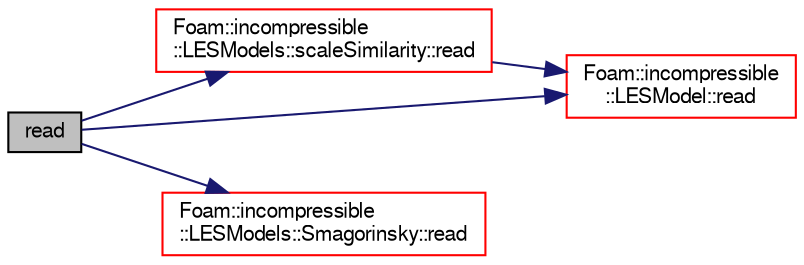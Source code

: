 digraph "read"
{
  bgcolor="transparent";
  edge [fontname="FreeSans",fontsize="10",labelfontname="FreeSans",labelfontsize="10"];
  node [fontname="FreeSans",fontsize="10",shape=record];
  rankdir="LR";
  Node2349 [label="read",height=0.2,width=0.4,color="black", fillcolor="grey75", style="filled", fontcolor="black"];
  Node2349 -> Node2350 [color="midnightblue",fontsize="10",style="solid",fontname="FreeSans"];
  Node2350 [label="Foam::incompressible\l::LESModels::scaleSimilarity::read",height=0.2,width=0.4,color="red",URL="$a30890.html#af816873151ddb0126e98bb2f914d8ed5",tooltip="Read LESProperties dictionary. "];
  Node2350 -> Node2351 [color="midnightblue",fontsize="10",style="solid",fontname="FreeSans"];
  Node2351 [label="Foam::incompressible\l::LESModel::read",height=0.2,width=0.4,color="red",URL="$a30874.html#af816873151ddb0126e98bb2f914d8ed5",tooltip="Read LESProperties dictionary. "];
  Node2349 -> Node2694 [color="midnightblue",fontsize="10",style="solid",fontname="FreeSans"];
  Node2694 [label="Foam::incompressible\l::LESModels::Smagorinsky::read",height=0.2,width=0.4,color="red",URL="$a30894.html#af816873151ddb0126e98bb2f914d8ed5",tooltip="Read LESProperties dictionary. "];
  Node2349 -> Node2351 [color="midnightblue",fontsize="10",style="solid",fontname="FreeSans"];
}
